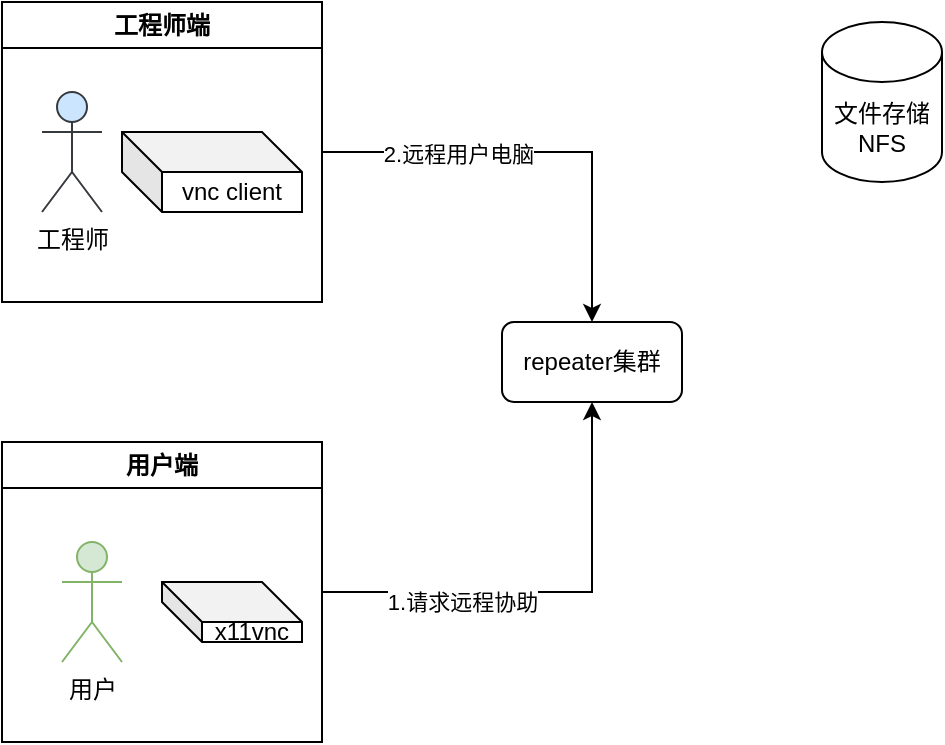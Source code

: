 <mxfile version="21.6.2" type="github">
  <diagram id="C5RBs43oDa-KdzZeNtuy" name="Page-1">
    <mxGraphModel dx="1811" dy="623" grid="1" gridSize="10" guides="1" tooltips="1" connect="1" arrows="1" fold="1" page="1" pageScale="1" pageWidth="827" pageHeight="1169" math="0" shadow="0">
      <root>
        <mxCell id="WIyWlLk6GJQsqaUBKTNV-0" />
        <mxCell id="WIyWlLk6GJQsqaUBKTNV-1" parent="WIyWlLk6GJQsqaUBKTNV-0" />
        <mxCell id="3T_zQqeu_H3zPudYL2ma-0" value="repeater集群" style="rounded=1;whiteSpace=wrap;html=1;" vertex="1" parent="WIyWlLk6GJQsqaUBKTNV-1">
          <mxGeometry x="-30" y="300" width="90" height="40" as="geometry" />
        </mxCell>
        <mxCell id="3T_zQqeu_H3zPudYL2ma-3" style="edgeStyle=orthogonalEdgeStyle;rounded=0;orthogonalLoop=1;jettySize=auto;html=1;exitX=1;exitY=0.5;exitDx=0;exitDy=0;" edge="1" parent="WIyWlLk6GJQsqaUBKTNV-1" source="3T_zQqeu_H3zPudYL2ma-15" target="3T_zQqeu_H3zPudYL2ma-0">
          <mxGeometry relative="1" as="geometry">
            <Array as="points">
              <mxPoint x="15" y="215" />
            </Array>
          </mxGeometry>
        </mxCell>
        <mxCell id="3T_zQqeu_H3zPudYL2ma-7" value="2.远程用户电脑" style="edgeLabel;html=1;align=center;verticalAlign=middle;resizable=0;points=[];" vertex="1" connectable="0" parent="3T_zQqeu_H3zPudYL2ma-3">
          <mxGeometry x="-0.385" y="-1" relative="1" as="geometry">
            <mxPoint as="offset" />
          </mxGeometry>
        </mxCell>
        <mxCell id="3T_zQqeu_H3zPudYL2ma-4" style="edgeStyle=orthogonalEdgeStyle;rounded=0;orthogonalLoop=1;jettySize=auto;html=1;entryX=0.5;entryY=1;entryDx=0;entryDy=0;exitX=1;exitY=0.5;exitDx=0;exitDy=0;" edge="1" parent="WIyWlLk6GJQsqaUBKTNV-1" source="3T_zQqeu_H3zPudYL2ma-13" target="3T_zQqeu_H3zPudYL2ma-0">
          <mxGeometry relative="1" as="geometry" />
        </mxCell>
        <mxCell id="3T_zQqeu_H3zPudYL2ma-6" value="1.请求远程协助" style="edgeLabel;html=1;align=center;verticalAlign=middle;resizable=0;points=[];" vertex="1" connectable="0" parent="3T_zQqeu_H3zPudYL2ma-4">
          <mxGeometry x="-0.508" y="-4" relative="1" as="geometry">
            <mxPoint x="13" y="1" as="offset" />
          </mxGeometry>
        </mxCell>
        <mxCell id="3T_zQqeu_H3zPudYL2ma-5" value="文件存储NFS" style="shape=cylinder3;whiteSpace=wrap;html=1;boundedLbl=1;backgroundOutline=1;size=15;" vertex="1" parent="WIyWlLk6GJQsqaUBKTNV-1">
          <mxGeometry x="130" y="150" width="60" height="80" as="geometry" />
        </mxCell>
        <mxCell id="3T_zQqeu_H3zPudYL2ma-13" value="用户端" style="swimlane;whiteSpace=wrap;html=1;" vertex="1" parent="WIyWlLk6GJQsqaUBKTNV-1">
          <mxGeometry x="-280" y="360" width="160" height="150" as="geometry" />
        </mxCell>
        <mxCell id="3T_zQqeu_H3zPudYL2ma-2" value="用户" style="shape=umlActor;verticalLabelPosition=bottom;verticalAlign=top;html=1;outlineConnect=0;fillColor=#d5e8d4;strokeColor=#82b366;" vertex="1" parent="3T_zQqeu_H3zPudYL2ma-13">
          <mxGeometry x="30" y="50" width="30" height="60" as="geometry" />
        </mxCell>
        <mxCell id="3T_zQqeu_H3zPudYL2ma-9" value="x11vnc" style="shape=cube;whiteSpace=wrap;html=1;boundedLbl=1;backgroundOutline=1;darkOpacity=0.05;darkOpacity2=0.1;" vertex="1" parent="3T_zQqeu_H3zPudYL2ma-13">
          <mxGeometry x="80" y="70" width="70" height="30" as="geometry" />
        </mxCell>
        <mxCell id="3T_zQqeu_H3zPudYL2ma-15" value="工程师端" style="swimlane;whiteSpace=wrap;html=1;" vertex="1" parent="WIyWlLk6GJQsqaUBKTNV-1">
          <mxGeometry x="-280" y="140" width="160" height="150" as="geometry" />
        </mxCell>
        <mxCell id="3T_zQqeu_H3zPudYL2ma-1" value="工程师" style="shape=umlActor;verticalLabelPosition=bottom;verticalAlign=top;html=1;outlineConnect=0;fillColor=#cce5ff;strokeColor=#36393d;" vertex="1" parent="3T_zQqeu_H3zPudYL2ma-15">
          <mxGeometry x="20" y="45" width="30" height="60" as="geometry" />
        </mxCell>
        <mxCell id="3T_zQqeu_H3zPudYL2ma-8" value="vnc client" style="shape=cube;whiteSpace=wrap;html=1;boundedLbl=1;backgroundOutline=1;darkOpacity=0.05;darkOpacity2=0.1;" vertex="1" parent="3T_zQqeu_H3zPudYL2ma-15">
          <mxGeometry x="60" y="65" width="90" height="40" as="geometry" />
        </mxCell>
      </root>
    </mxGraphModel>
  </diagram>
</mxfile>
